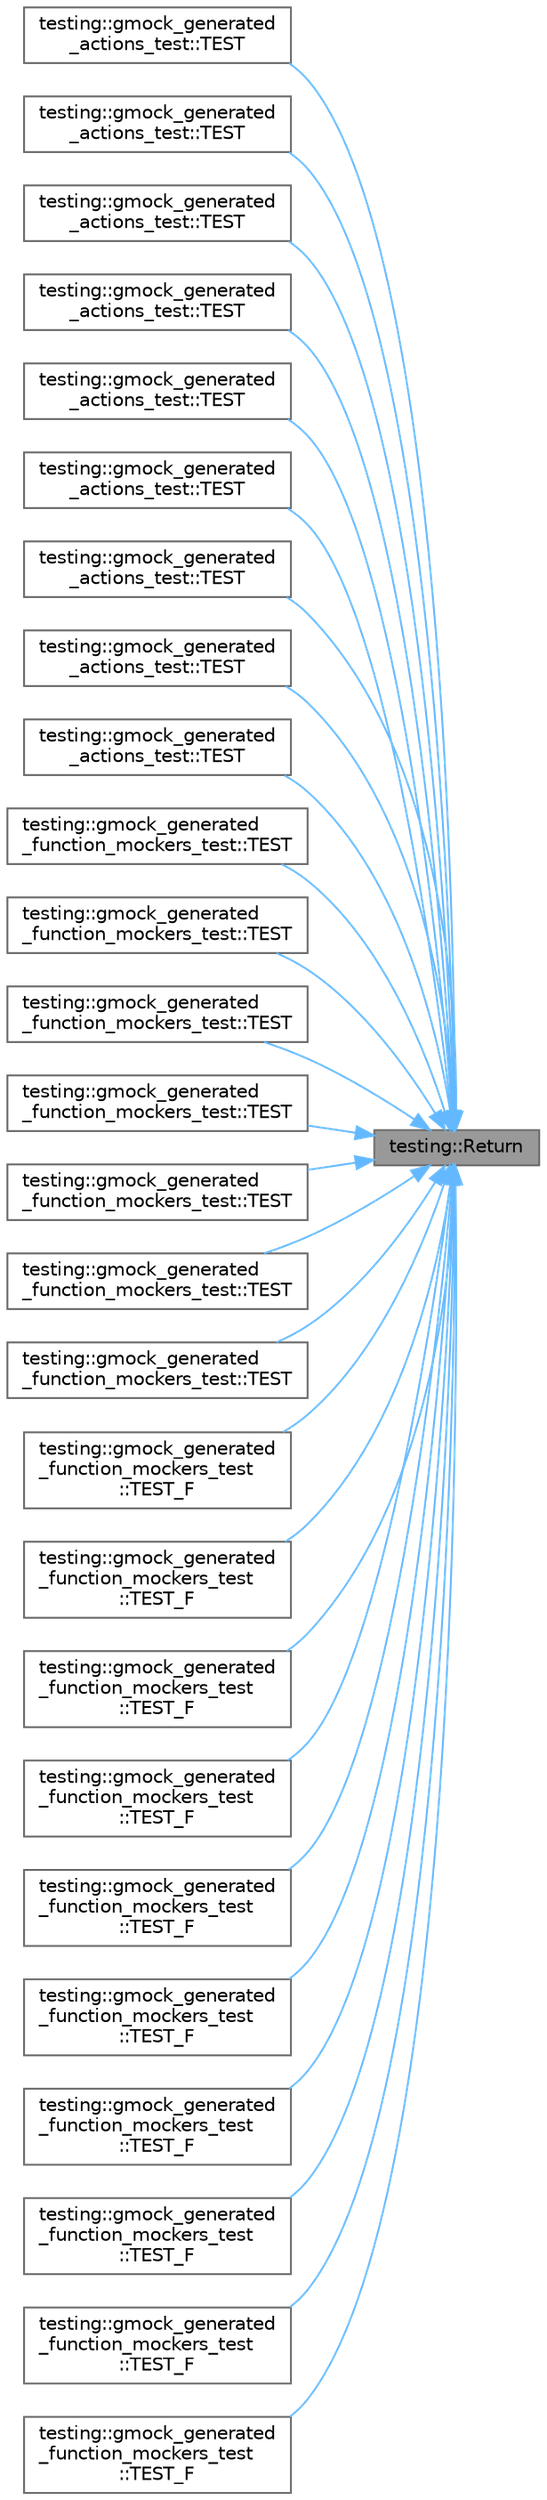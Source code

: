 digraph "testing::Return"
{
 // LATEX_PDF_SIZE
  bgcolor="transparent";
  edge [fontname=Helvetica,fontsize=10,labelfontname=Helvetica,labelfontsize=10];
  node [fontname=Helvetica,fontsize=10,shape=box,height=0.2,width=0.4];
  rankdir="RL";
  Node1 [id="Node000001",label="testing::Return",height=0.2,width=0.4,color="gray40", fillcolor="grey60", style="filled", fontcolor="black",tooltip=" "];
  Node1 -> Node2 [id="edge1_Node000001_Node000002",dir="back",color="steelblue1",style="solid",tooltip=" "];
  Node2 [id="Node000002",label="testing::gmock_generated\l_actions_test::TEST",height=0.2,width=0.4,color="grey40", fillcolor="white", style="filled",URL="$namespacetesting_1_1gmock__generated__actions__test.html#a7e7ffc936de010908f42193b951016e3",tooltip=" "];
  Node1 -> Node3 [id="edge2_Node000001_Node000003",dir="back",color="steelblue1",style="solid",tooltip=" "];
  Node3 [id="Node000003",label="testing::gmock_generated\l_actions_test::TEST",height=0.2,width=0.4,color="grey40", fillcolor="white", style="filled",URL="$namespacetesting_1_1gmock__generated__actions__test.html#adf15fb74ccf2a473a31f0ae733210f3f",tooltip=" "];
  Node1 -> Node4 [id="edge3_Node000001_Node000004",dir="back",color="steelblue1",style="solid",tooltip=" "];
  Node4 [id="Node000004",label="testing::gmock_generated\l_actions_test::TEST",height=0.2,width=0.4,color="grey40", fillcolor="white", style="filled",URL="$namespacetesting_1_1gmock__generated__actions__test.html#aa6ed664752eab81abc0c8ec08bc28fe0",tooltip=" "];
  Node1 -> Node5 [id="edge4_Node000001_Node000005",dir="back",color="steelblue1",style="solid",tooltip=" "];
  Node5 [id="Node000005",label="testing::gmock_generated\l_actions_test::TEST",height=0.2,width=0.4,color="grey40", fillcolor="white", style="filled",URL="$namespacetesting_1_1gmock__generated__actions__test.html#ae2037cf34f7bbdb2aa779f31f44c0530",tooltip=" "];
  Node1 -> Node6 [id="edge5_Node000001_Node000006",dir="back",color="steelblue1",style="solid",tooltip=" "];
  Node6 [id="Node000006",label="testing::gmock_generated\l_actions_test::TEST",height=0.2,width=0.4,color="grey40", fillcolor="white", style="filled",URL="$namespacetesting_1_1gmock__generated__actions__test.html#aa1eb8dae72fb173011bf64027f075cea",tooltip=" "];
  Node1 -> Node7 [id="edge6_Node000001_Node000007",dir="back",color="steelblue1",style="solid",tooltip=" "];
  Node7 [id="Node000007",label="testing::gmock_generated\l_actions_test::TEST",height=0.2,width=0.4,color="grey40", fillcolor="white", style="filled",URL="$namespacetesting_1_1gmock__generated__actions__test.html#af9328f486c8862bfb3a08bd9c0b10a2d",tooltip=" "];
  Node1 -> Node8 [id="edge7_Node000001_Node000008",dir="back",color="steelblue1",style="solid",tooltip=" "];
  Node8 [id="Node000008",label="testing::gmock_generated\l_actions_test::TEST",height=0.2,width=0.4,color="grey40", fillcolor="white", style="filled",URL="$namespacetesting_1_1gmock__generated__actions__test.html#a11cc35bfa98278915c040aac2329b4a7",tooltip=" "];
  Node1 -> Node9 [id="edge8_Node000001_Node000009",dir="back",color="steelblue1",style="solid",tooltip=" "];
  Node9 [id="Node000009",label="testing::gmock_generated\l_actions_test::TEST",height=0.2,width=0.4,color="grey40", fillcolor="white", style="filled",URL="$namespacetesting_1_1gmock__generated__actions__test.html#a9fe00b82e3daa39501cefb4636b1909c",tooltip=" "];
  Node1 -> Node10 [id="edge9_Node000001_Node000010",dir="back",color="steelblue1",style="solid",tooltip=" "];
  Node10 [id="Node000010",label="testing::gmock_generated\l_actions_test::TEST",height=0.2,width=0.4,color="grey40", fillcolor="white", style="filled",URL="$namespacetesting_1_1gmock__generated__actions__test.html#ab1820fa999561582ae20885c4149a634",tooltip=" "];
  Node1 -> Node11 [id="edge10_Node000001_Node000011",dir="back",color="steelblue1",style="solid",tooltip=" "];
  Node11 [id="Node000011",label="testing::gmock_generated\l_function_mockers_test::TEST",height=0.2,width=0.4,color="grey40", fillcolor="white", style="filled",URL="$namespacetesting_1_1gmock__generated__function__mockers__test.html#aa92f0b2b98d76f2c881103a19bed7ba6",tooltip=" "];
  Node1 -> Node12 [id="edge11_Node000001_Node000012",dir="back",color="steelblue1",style="solid",tooltip=" "];
  Node12 [id="Node000012",label="testing::gmock_generated\l_function_mockers_test::TEST",height=0.2,width=0.4,color="grey40", fillcolor="white", style="filled",URL="$namespacetesting_1_1gmock__generated__function__mockers__test.html#ab6337da98bc6bc97100ab177386f3b2b",tooltip=" "];
  Node1 -> Node13 [id="edge12_Node000001_Node000013",dir="back",color="steelblue1",style="solid",tooltip=" "];
  Node13 [id="Node000013",label="testing::gmock_generated\l_function_mockers_test::TEST",height=0.2,width=0.4,color="grey40", fillcolor="white", style="filled",URL="$namespacetesting_1_1gmock__generated__function__mockers__test.html#a90817999d7f25ecf280453efb157db84",tooltip=" "];
  Node1 -> Node14 [id="edge13_Node000001_Node000014",dir="back",color="steelblue1",style="solid",tooltip=" "];
  Node14 [id="Node000014",label="testing::gmock_generated\l_function_mockers_test::TEST",height=0.2,width=0.4,color="grey40", fillcolor="white", style="filled",URL="$namespacetesting_1_1gmock__generated__function__mockers__test.html#a6542d3ae3f153907c32f3cf15a2ff6cf",tooltip=" "];
  Node1 -> Node15 [id="edge14_Node000001_Node000015",dir="back",color="steelblue1",style="solid",tooltip=" "];
  Node15 [id="Node000015",label="testing::gmock_generated\l_function_mockers_test::TEST",height=0.2,width=0.4,color="grey40", fillcolor="white", style="filled",URL="$namespacetesting_1_1gmock__generated__function__mockers__test.html#aa58ec93a77bee21244c10da2bc8cf70e",tooltip=" "];
  Node1 -> Node16 [id="edge15_Node000001_Node000016",dir="back",color="steelblue1",style="solid",tooltip=" "];
  Node16 [id="Node000016",label="testing::gmock_generated\l_function_mockers_test::TEST",height=0.2,width=0.4,color="grey40", fillcolor="white", style="filled",URL="$namespacetesting_1_1gmock__generated__function__mockers__test.html#aa998c7e5e8b6fd378cacb53663e8c4a6",tooltip=" "];
  Node1 -> Node17 [id="edge16_Node000001_Node000017",dir="back",color="steelblue1",style="solid",tooltip=" "];
  Node17 [id="Node000017",label="testing::gmock_generated\l_function_mockers_test::TEST",height=0.2,width=0.4,color="grey40", fillcolor="white", style="filled",URL="$namespacetesting_1_1gmock__generated__function__mockers__test.html#a5f59a7b507101fc0dbb558c090974f02",tooltip=" "];
  Node1 -> Node18 [id="edge17_Node000001_Node000018",dir="back",color="steelblue1",style="solid",tooltip=" "];
  Node18 [id="Node000018",label="testing::gmock_generated\l_function_mockers_test\l::TEST_F",height=0.2,width=0.4,color="grey40", fillcolor="white", style="filled",URL="$namespacetesting_1_1gmock__generated__function__mockers__test.html#aa8d2e25f60ad3ac49736ee90fb7ac190",tooltip=" "];
  Node1 -> Node19 [id="edge18_Node000001_Node000019",dir="back",color="steelblue1",style="solid",tooltip=" "];
  Node19 [id="Node000019",label="testing::gmock_generated\l_function_mockers_test\l::TEST_F",height=0.2,width=0.4,color="grey40", fillcolor="white", style="filled",URL="$namespacetesting_1_1gmock__generated__function__mockers__test.html#a279ba48bf6f937eecfc12530b9dde497",tooltip=" "];
  Node1 -> Node20 [id="edge19_Node000001_Node000020",dir="back",color="steelblue1",style="solid",tooltip=" "];
  Node20 [id="Node000020",label="testing::gmock_generated\l_function_mockers_test\l::TEST_F",height=0.2,width=0.4,color="grey40", fillcolor="white", style="filled",URL="$namespacetesting_1_1gmock__generated__function__mockers__test.html#a23b4f6d7bf9f6b35126ee137aa48ae3b",tooltip=" "];
  Node1 -> Node21 [id="edge20_Node000001_Node000021",dir="back",color="steelblue1",style="solid",tooltip=" "];
  Node21 [id="Node000021",label="testing::gmock_generated\l_function_mockers_test\l::TEST_F",height=0.2,width=0.4,color="grey40", fillcolor="white", style="filled",URL="$namespacetesting_1_1gmock__generated__function__mockers__test.html#a6fb9a5901e2d2066a9fe5a3d05c0cbe1",tooltip=" "];
  Node1 -> Node22 [id="edge21_Node000001_Node000022",dir="back",color="steelblue1",style="solid",tooltip=" "];
  Node22 [id="Node000022",label="testing::gmock_generated\l_function_mockers_test\l::TEST_F",height=0.2,width=0.4,color="grey40", fillcolor="white", style="filled",URL="$namespacetesting_1_1gmock__generated__function__mockers__test.html#ad580a4b2f97b3c2643794a627b347511",tooltip=" "];
  Node1 -> Node23 [id="edge22_Node000001_Node000023",dir="back",color="steelblue1",style="solid",tooltip=" "];
  Node23 [id="Node000023",label="testing::gmock_generated\l_function_mockers_test\l::TEST_F",height=0.2,width=0.4,color="grey40", fillcolor="white", style="filled",URL="$namespacetesting_1_1gmock__generated__function__mockers__test.html#a5367aba117b37aff1ceb4be3d4732559",tooltip=" "];
  Node1 -> Node24 [id="edge23_Node000001_Node000024",dir="back",color="steelblue1",style="solid",tooltip=" "];
  Node24 [id="Node000024",label="testing::gmock_generated\l_function_mockers_test\l::TEST_F",height=0.2,width=0.4,color="grey40", fillcolor="white", style="filled",URL="$namespacetesting_1_1gmock__generated__function__mockers__test.html#a852587f21316c0341b60b29d44cd61ea",tooltip=" "];
  Node1 -> Node25 [id="edge24_Node000001_Node000025",dir="back",color="steelblue1",style="solid",tooltip=" "];
  Node25 [id="Node000025",label="testing::gmock_generated\l_function_mockers_test\l::TEST_F",height=0.2,width=0.4,color="grey40", fillcolor="white", style="filled",URL="$namespacetesting_1_1gmock__generated__function__mockers__test.html#a0a1348d6814b9bc02ad5b2ac46361ac0",tooltip=" "];
  Node1 -> Node26 [id="edge25_Node000001_Node000026",dir="back",color="steelblue1",style="solid",tooltip=" "];
  Node26 [id="Node000026",label="testing::gmock_generated\l_function_mockers_test\l::TEST_F",height=0.2,width=0.4,color="grey40", fillcolor="white", style="filled",URL="$namespacetesting_1_1gmock__generated__function__mockers__test.html#abb74ac8e211661c0d87c902f87002e6d",tooltip=" "];
  Node1 -> Node27 [id="edge26_Node000001_Node000027",dir="back",color="steelblue1",style="solid",tooltip=" "];
  Node27 [id="Node000027",label="testing::gmock_generated\l_function_mockers_test\l::TEST_F",height=0.2,width=0.4,color="grey40", fillcolor="white", style="filled",URL="$namespacetesting_1_1gmock__generated__function__mockers__test.html#a835348f70c0335c9213153f72138d12f",tooltip=" "];
}

